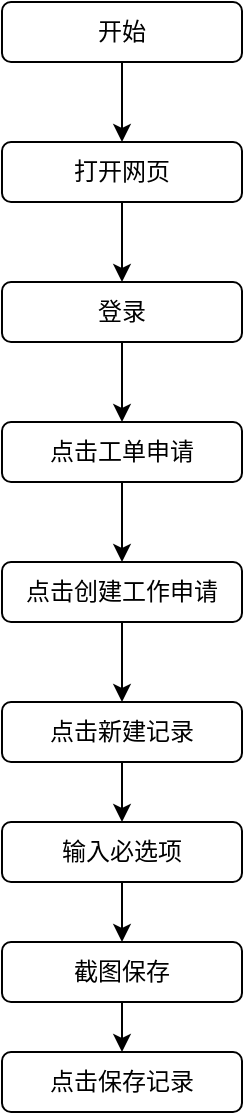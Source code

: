 <mxfile version="21.2.9" type="github">
  <diagram id="C5RBs43oDa-KdzZeNtuy" name="Page-1">
    <mxGraphModel dx="1060" dy="569" grid="1" gridSize="10" guides="1" tooltips="1" connect="1" arrows="1" fold="1" page="1" pageScale="1" pageWidth="827" pageHeight="1169" math="0" shadow="0">
      <root>
        <mxCell id="WIyWlLk6GJQsqaUBKTNV-0" />
        <mxCell id="WIyWlLk6GJQsqaUBKTNV-1" parent="WIyWlLk6GJQsqaUBKTNV-0" />
        <mxCell id="ih9xHQ6weiaJDXyj7Nn--2" value="" style="edgeStyle=orthogonalEdgeStyle;rounded=0;orthogonalLoop=1;jettySize=auto;html=1;" edge="1" parent="WIyWlLk6GJQsqaUBKTNV-1" source="ih9xHQ6weiaJDXyj7Nn--0" target="ih9xHQ6weiaJDXyj7Nn--1">
          <mxGeometry relative="1" as="geometry" />
        </mxCell>
        <mxCell id="ih9xHQ6weiaJDXyj7Nn--0" value="开始" style="rounded=1;whiteSpace=wrap;html=1;" vertex="1" parent="WIyWlLk6GJQsqaUBKTNV-1">
          <mxGeometry x="80" y="60" width="120" height="30" as="geometry" />
        </mxCell>
        <mxCell id="ih9xHQ6weiaJDXyj7Nn--4" value="" style="edgeStyle=orthogonalEdgeStyle;rounded=0;orthogonalLoop=1;jettySize=auto;html=1;" edge="1" parent="WIyWlLk6GJQsqaUBKTNV-1" source="ih9xHQ6weiaJDXyj7Nn--1" target="ih9xHQ6weiaJDXyj7Nn--3">
          <mxGeometry relative="1" as="geometry" />
        </mxCell>
        <mxCell id="ih9xHQ6weiaJDXyj7Nn--1" value="打开网页" style="rounded=1;whiteSpace=wrap;html=1;" vertex="1" parent="WIyWlLk6GJQsqaUBKTNV-1">
          <mxGeometry x="80" y="130" width="120" height="30" as="geometry" />
        </mxCell>
        <mxCell id="ih9xHQ6weiaJDXyj7Nn--6" value="" style="edgeStyle=orthogonalEdgeStyle;rounded=0;orthogonalLoop=1;jettySize=auto;html=1;" edge="1" parent="WIyWlLk6GJQsqaUBKTNV-1" source="ih9xHQ6weiaJDXyj7Nn--3" target="ih9xHQ6weiaJDXyj7Nn--5">
          <mxGeometry relative="1" as="geometry" />
        </mxCell>
        <mxCell id="ih9xHQ6weiaJDXyj7Nn--3" value="登录" style="rounded=1;whiteSpace=wrap;html=1;" vertex="1" parent="WIyWlLk6GJQsqaUBKTNV-1">
          <mxGeometry x="80" y="200" width="120" height="30" as="geometry" />
        </mxCell>
        <mxCell id="ih9xHQ6weiaJDXyj7Nn--8" value="" style="edgeStyle=orthogonalEdgeStyle;rounded=0;orthogonalLoop=1;jettySize=auto;html=1;" edge="1" parent="WIyWlLk6GJQsqaUBKTNV-1" source="ih9xHQ6weiaJDXyj7Nn--5" target="ih9xHQ6weiaJDXyj7Nn--7">
          <mxGeometry relative="1" as="geometry" />
        </mxCell>
        <mxCell id="ih9xHQ6weiaJDXyj7Nn--5" value="点击工单申请" style="rounded=1;whiteSpace=wrap;html=1;" vertex="1" parent="WIyWlLk6GJQsqaUBKTNV-1">
          <mxGeometry x="80" y="270" width="120" height="30" as="geometry" />
        </mxCell>
        <mxCell id="ih9xHQ6weiaJDXyj7Nn--10" value="" style="edgeStyle=orthogonalEdgeStyle;rounded=0;orthogonalLoop=1;jettySize=auto;html=1;" edge="1" parent="WIyWlLk6GJQsqaUBKTNV-1" source="ih9xHQ6weiaJDXyj7Nn--7" target="ih9xHQ6weiaJDXyj7Nn--9">
          <mxGeometry relative="1" as="geometry" />
        </mxCell>
        <mxCell id="ih9xHQ6weiaJDXyj7Nn--7" value="点击创建工作申请" style="rounded=1;whiteSpace=wrap;html=1;" vertex="1" parent="WIyWlLk6GJQsqaUBKTNV-1">
          <mxGeometry x="80" y="340" width="120" height="30" as="geometry" />
        </mxCell>
        <mxCell id="ih9xHQ6weiaJDXyj7Nn--12" value="" style="edgeStyle=orthogonalEdgeStyle;rounded=0;orthogonalLoop=1;jettySize=auto;html=1;" edge="1" parent="WIyWlLk6GJQsqaUBKTNV-1" source="ih9xHQ6weiaJDXyj7Nn--9" target="ih9xHQ6weiaJDXyj7Nn--11">
          <mxGeometry relative="1" as="geometry" />
        </mxCell>
        <mxCell id="ih9xHQ6weiaJDXyj7Nn--9" value="点击新建记录" style="rounded=1;whiteSpace=wrap;html=1;" vertex="1" parent="WIyWlLk6GJQsqaUBKTNV-1">
          <mxGeometry x="80" y="410" width="120" height="30" as="geometry" />
        </mxCell>
        <mxCell id="ih9xHQ6weiaJDXyj7Nn--14" value="" style="edgeStyle=orthogonalEdgeStyle;rounded=0;orthogonalLoop=1;jettySize=auto;html=1;" edge="1" parent="WIyWlLk6GJQsqaUBKTNV-1" source="ih9xHQ6weiaJDXyj7Nn--11" target="ih9xHQ6weiaJDXyj7Nn--13">
          <mxGeometry relative="1" as="geometry" />
        </mxCell>
        <mxCell id="ih9xHQ6weiaJDXyj7Nn--11" value="输入必选项" style="rounded=1;whiteSpace=wrap;html=1;" vertex="1" parent="WIyWlLk6GJQsqaUBKTNV-1">
          <mxGeometry x="80" y="470" width="120" height="30" as="geometry" />
        </mxCell>
        <mxCell id="ih9xHQ6weiaJDXyj7Nn--16" value="" style="edgeStyle=orthogonalEdgeStyle;rounded=0;orthogonalLoop=1;jettySize=auto;html=1;" edge="1" parent="WIyWlLk6GJQsqaUBKTNV-1" source="ih9xHQ6weiaJDXyj7Nn--13" target="ih9xHQ6weiaJDXyj7Nn--15">
          <mxGeometry relative="1" as="geometry" />
        </mxCell>
        <mxCell id="ih9xHQ6weiaJDXyj7Nn--13" value="截图保存" style="rounded=1;whiteSpace=wrap;html=1;" vertex="1" parent="WIyWlLk6GJQsqaUBKTNV-1">
          <mxGeometry x="80" y="530" width="120" height="30" as="geometry" />
        </mxCell>
        <mxCell id="ih9xHQ6weiaJDXyj7Nn--15" value="点击保存记录" style="rounded=1;whiteSpace=wrap;html=1;" vertex="1" parent="WIyWlLk6GJQsqaUBKTNV-1">
          <mxGeometry x="80" y="585" width="120" height="30" as="geometry" />
        </mxCell>
      </root>
    </mxGraphModel>
  </diagram>
</mxfile>
